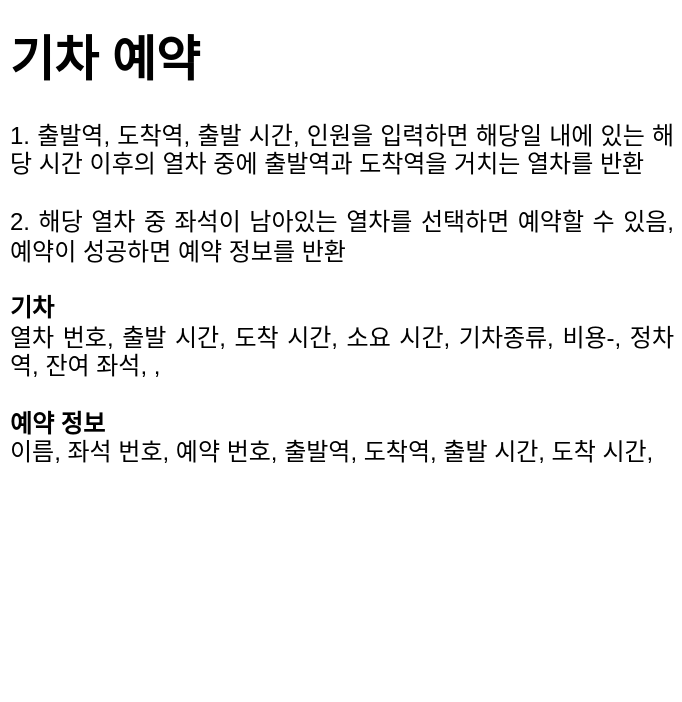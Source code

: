 <mxfile version="21.0.6" type="device"><diagram name="페이지-1" id="TivX8u7nkttPi0Drc1GT"><mxGraphModel dx="371" dy="487" grid="1" gridSize="10" guides="1" tooltips="1" connect="1" arrows="1" fold="1" page="1" pageScale="1" pageWidth="827" pageHeight="1169" math="0" shadow="0"><root><mxCell id="0"/><mxCell id="1" parent="0"/><mxCell id="CI9CVftKUss4nP9BuD28-2" value="&lt;h1&gt;기차 예약&lt;/h1&gt;&lt;div style=&quot;text-align: justify;&quot;&gt;1. 출발역, 도착역, 출발 시간, 인원을 입력하면 해당일 내에 있는 해당 시간 이후의 열차 중에 출발역과 도착역을 거치는 열차를 반환&lt;/div&gt;&lt;div style=&quot;text-align: justify;&quot;&gt;&lt;br&gt;&lt;/div&gt;&lt;div style=&quot;text-align: justify;&quot;&gt;2. 해당 열차 중 좌석이 남아있는 열차를 선택하면 예약할 수 있음, 예약이 성공하면 예약 정보를 반환&lt;/div&gt;&lt;div style=&quot;text-align: justify;&quot;&gt;&lt;br&gt;&lt;/div&gt;&lt;div style=&quot;text-align: justify;&quot;&gt;&lt;b&gt;기차&lt;/b&gt;&lt;/div&gt;&lt;div style=&quot;text-align: justify;&quot;&gt;열차 번호, 출발 시간, 도착 시간, 소요 시간, 기차종류,&amp;nbsp;&lt;span style=&quot;background-color: initial;&quot;&gt;비용-, 정차역, 잔여 좌석, ,&amp;nbsp;&amp;nbsp;&lt;/span&gt;&lt;/div&gt;&lt;div style=&quot;text-align: justify;&quot;&gt;&lt;br&gt;&lt;/div&gt;&lt;div style=&quot;text-align: justify;&quot;&gt;&lt;b&gt;예약 정보&lt;/b&gt;&lt;/div&gt;&lt;div style=&quot;text-align: justify;&quot;&gt;이름, 좌석 번호, 예약 번호, 출발역, 도착역, 출발 시간, 도착 시간,&amp;nbsp;&lt;/div&gt;&lt;div style=&quot;text-align: justify;&quot;&gt;&lt;br&gt;&lt;/div&gt;&lt;div&gt;&lt;br&gt;&lt;/div&gt;" style="text;html=1;strokeColor=none;fillColor=none;spacing=5;spacingTop=-20;whiteSpace=wrap;overflow=hidden;rounded=0;" vertex="1" parent="1"><mxGeometry x="30" y="60" width="340" height="340" as="geometry"/></mxCell></root></mxGraphModel></diagram></mxfile>